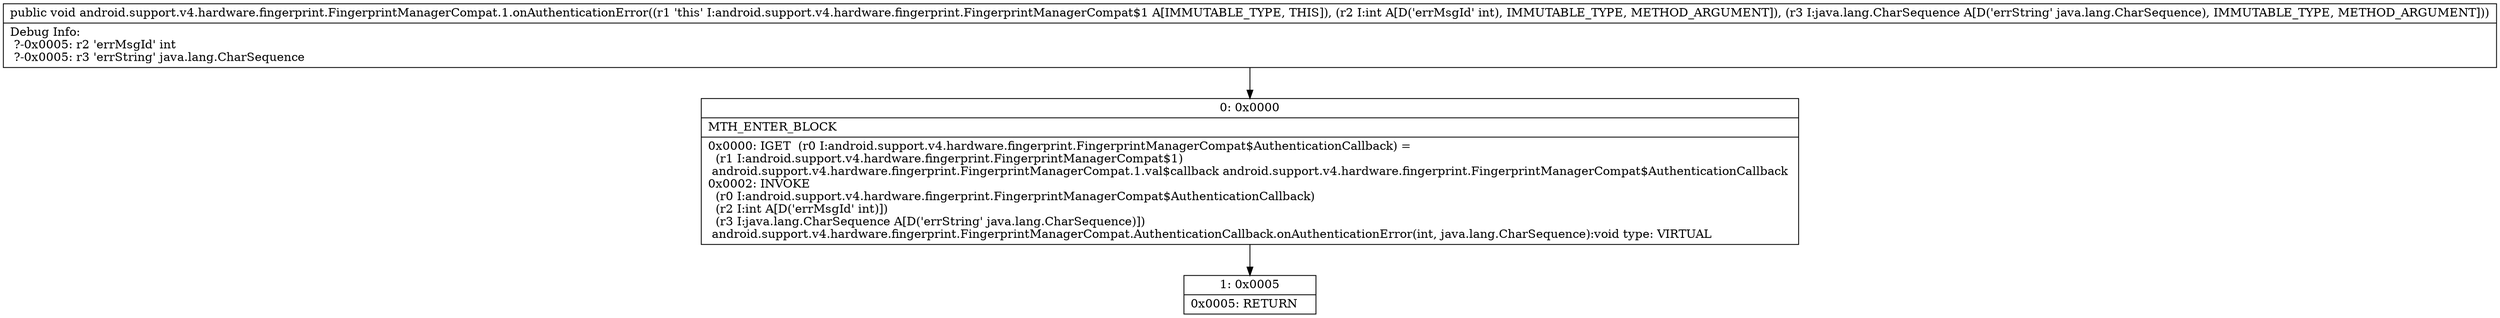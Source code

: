 digraph "CFG forandroid.support.v4.hardware.fingerprint.FingerprintManagerCompat.1.onAuthenticationError(ILjava\/lang\/CharSequence;)V" {
Node_0 [shape=record,label="{0\:\ 0x0000|MTH_ENTER_BLOCK\l|0x0000: IGET  (r0 I:android.support.v4.hardware.fingerprint.FingerprintManagerCompat$AuthenticationCallback) = \l  (r1 I:android.support.v4.hardware.fingerprint.FingerprintManagerCompat$1)\l android.support.v4.hardware.fingerprint.FingerprintManagerCompat.1.val$callback android.support.v4.hardware.fingerprint.FingerprintManagerCompat$AuthenticationCallback \l0x0002: INVOKE  \l  (r0 I:android.support.v4.hardware.fingerprint.FingerprintManagerCompat$AuthenticationCallback)\l  (r2 I:int A[D('errMsgId' int)])\l  (r3 I:java.lang.CharSequence A[D('errString' java.lang.CharSequence)])\l android.support.v4.hardware.fingerprint.FingerprintManagerCompat.AuthenticationCallback.onAuthenticationError(int, java.lang.CharSequence):void type: VIRTUAL \l}"];
Node_1 [shape=record,label="{1\:\ 0x0005|0x0005: RETURN   \l}"];
MethodNode[shape=record,label="{public void android.support.v4.hardware.fingerprint.FingerprintManagerCompat.1.onAuthenticationError((r1 'this' I:android.support.v4.hardware.fingerprint.FingerprintManagerCompat$1 A[IMMUTABLE_TYPE, THIS]), (r2 I:int A[D('errMsgId' int), IMMUTABLE_TYPE, METHOD_ARGUMENT]), (r3 I:java.lang.CharSequence A[D('errString' java.lang.CharSequence), IMMUTABLE_TYPE, METHOD_ARGUMENT]))  | Debug Info:\l  ?\-0x0005: r2 'errMsgId' int\l  ?\-0x0005: r3 'errString' java.lang.CharSequence\l}"];
MethodNode -> Node_0;
Node_0 -> Node_1;
}

